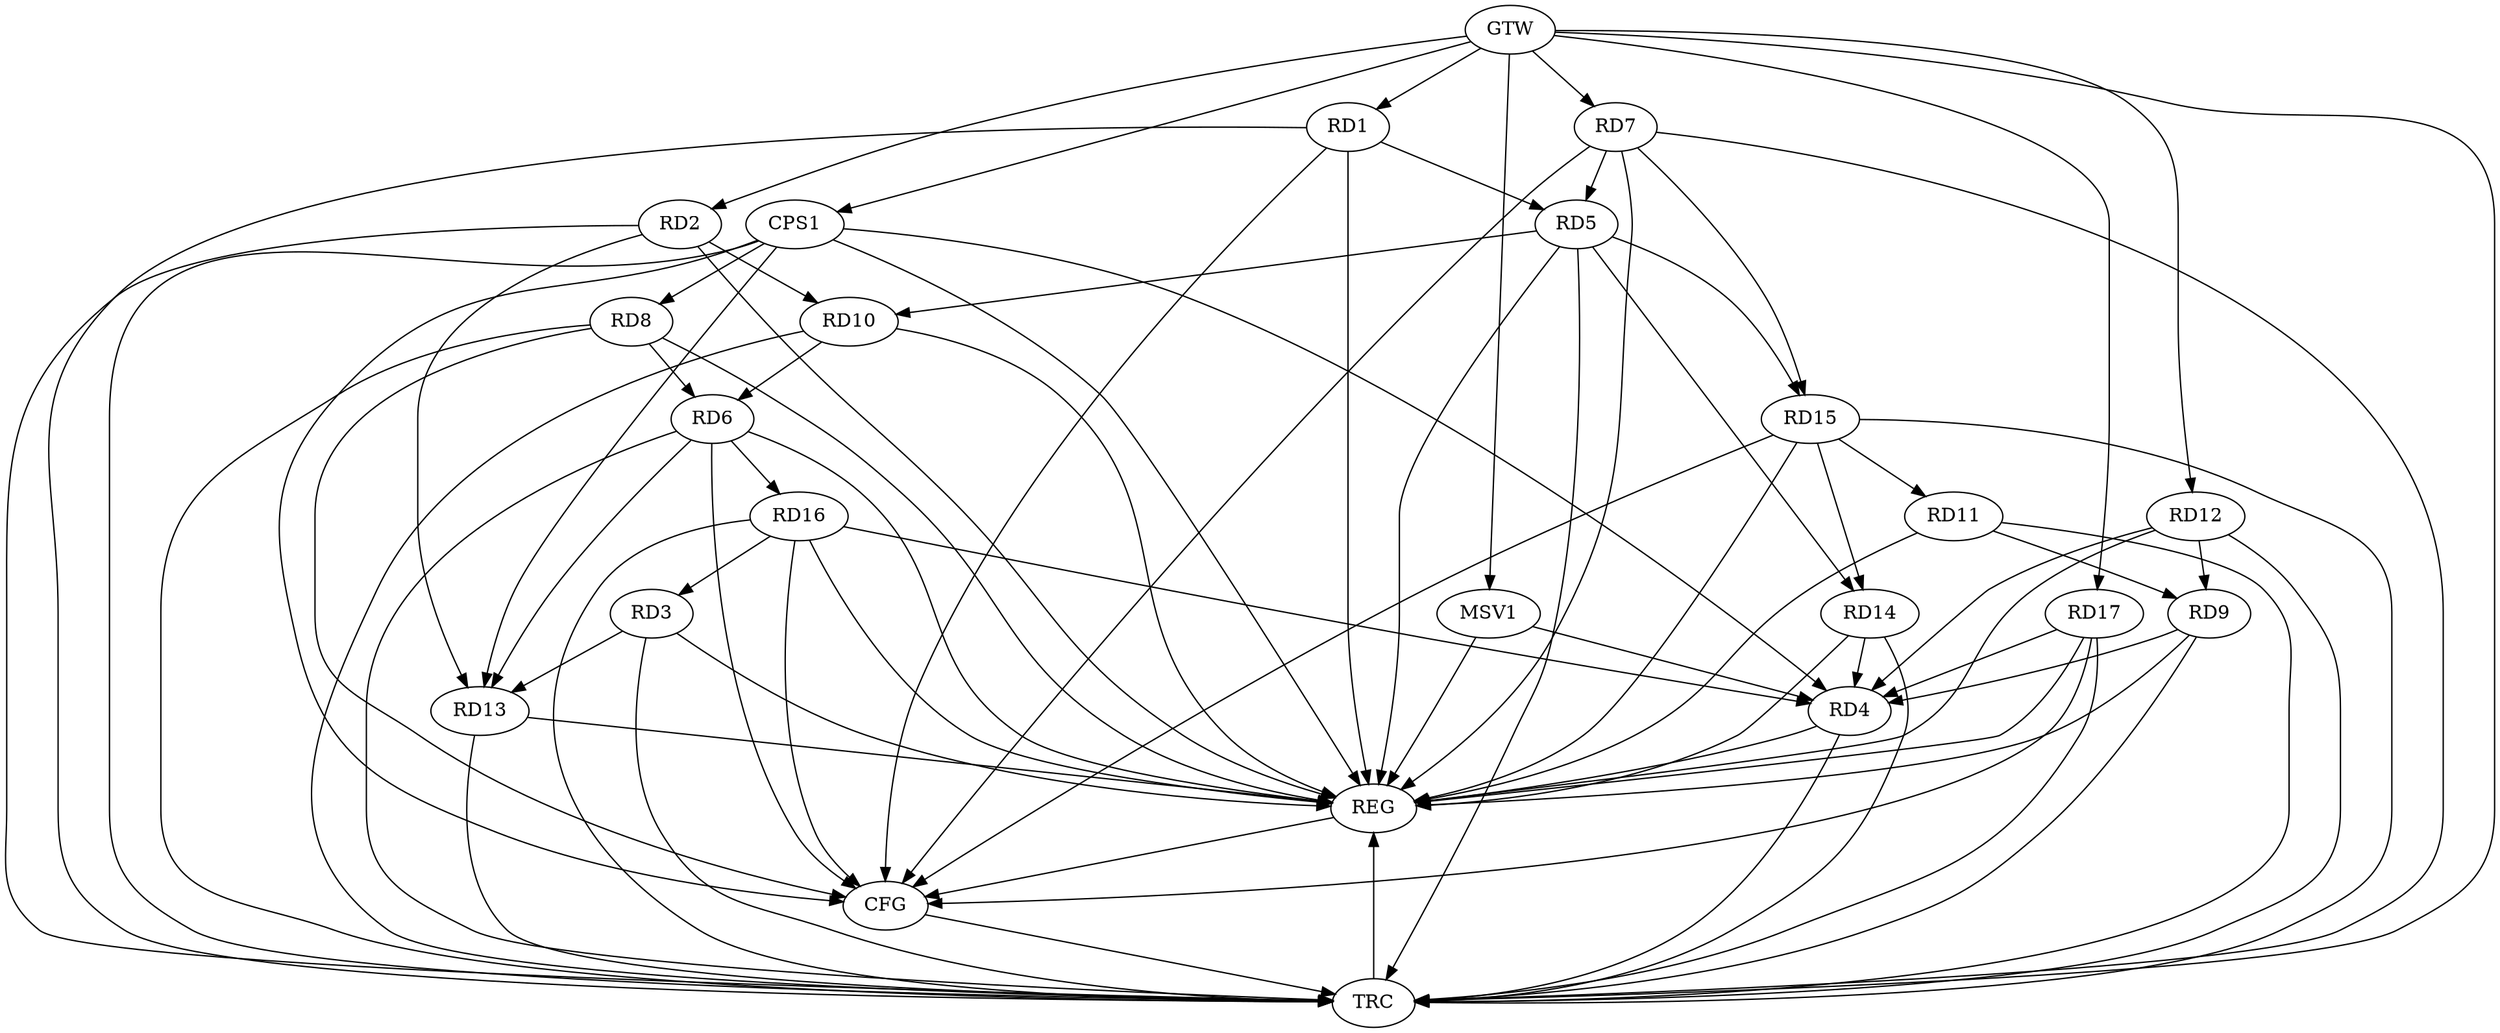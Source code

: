 strict digraph G {
  RD1 [ label="RD1" ];
  RD2 [ label="RD2" ];
  RD3 [ label="RD3" ];
  RD4 [ label="RD4" ];
  RD5 [ label="RD5" ];
  RD6 [ label="RD6" ];
  RD7 [ label="RD7" ];
  RD8 [ label="RD8" ];
  RD9 [ label="RD9" ];
  RD10 [ label="RD10" ];
  RD11 [ label="RD11" ];
  RD12 [ label="RD12" ];
  RD13 [ label="RD13" ];
  RD14 [ label="RD14" ];
  RD15 [ label="RD15" ];
  RD16 [ label="RD16" ];
  RD17 [ label="RD17" ];
  CPS1 [ label="CPS1" ];
  GTW [ label="GTW" ];
  REG [ label="REG" ];
  CFG [ label="CFG" ];
  TRC [ label="TRC" ];
  MSV1 [ label="MSV1" ];
  RD1 -> RD5;
  RD2 -> RD10;
  RD2 -> RD13;
  RD3 -> RD13;
  RD16 -> RD3;
  RD9 -> RD4;
  RD12 -> RD4;
  RD14 -> RD4;
  RD16 -> RD4;
  RD17 -> RD4;
  RD7 -> RD5;
  RD5 -> RD10;
  RD5 -> RD14;
  RD5 -> RD15;
  RD8 -> RD6;
  RD10 -> RD6;
  RD6 -> RD13;
  RD6 -> RD16;
  RD7 -> RD15;
  RD11 -> RD9;
  RD12 -> RD9;
  RD15 -> RD11;
  RD15 -> RD14;
  CPS1 -> RD4;
  CPS1 -> RD13;
  CPS1 -> RD8;
  GTW -> RD1;
  GTW -> RD2;
  GTW -> RD7;
  GTW -> RD12;
  GTW -> RD17;
  GTW -> CPS1;
  RD1 -> REG;
  RD2 -> REG;
  RD3 -> REG;
  RD4 -> REG;
  RD5 -> REG;
  RD6 -> REG;
  RD7 -> REG;
  RD8 -> REG;
  RD9 -> REG;
  RD10 -> REG;
  RD11 -> REG;
  RD12 -> REG;
  RD13 -> REG;
  RD14 -> REG;
  RD15 -> REG;
  RD16 -> REG;
  RD17 -> REG;
  CPS1 -> REG;
  RD16 -> CFG;
  CPS1 -> CFG;
  RD17 -> CFG;
  RD7 -> CFG;
  RD8 -> CFG;
  RD15 -> CFG;
  RD1 -> CFG;
  RD6 -> CFG;
  REG -> CFG;
  RD1 -> TRC;
  RD2 -> TRC;
  RD3 -> TRC;
  RD4 -> TRC;
  RD5 -> TRC;
  RD6 -> TRC;
  RD7 -> TRC;
  RD8 -> TRC;
  RD9 -> TRC;
  RD10 -> TRC;
  RD11 -> TRC;
  RD12 -> TRC;
  RD13 -> TRC;
  RD14 -> TRC;
  RD15 -> TRC;
  RD16 -> TRC;
  RD17 -> TRC;
  CPS1 -> TRC;
  GTW -> TRC;
  CFG -> TRC;
  TRC -> REG;
  MSV1 -> RD4;
  GTW -> MSV1;
  MSV1 -> REG;
}
